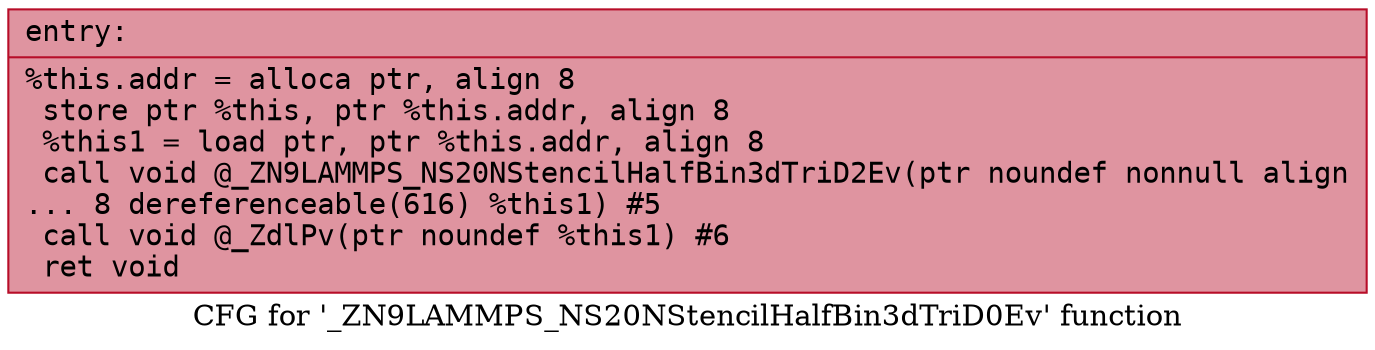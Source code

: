 digraph "CFG for '_ZN9LAMMPS_NS20NStencilHalfBin3dTriD0Ev' function" {
	label="CFG for '_ZN9LAMMPS_NS20NStencilHalfBin3dTriD0Ev' function";

	Node0x55e8bb316c20 [shape=record,color="#b70d28ff", style=filled, fillcolor="#b70d2870" fontname="Courier",label="{entry:\l|  %this.addr = alloca ptr, align 8\l  store ptr %this, ptr %this.addr, align 8\l  %this1 = load ptr, ptr %this.addr, align 8\l  call void @_ZN9LAMMPS_NS20NStencilHalfBin3dTriD2Ev(ptr noundef nonnull align\l... 8 dereferenceable(616) %this1) #5\l  call void @_ZdlPv(ptr noundef %this1) #6\l  ret void\l}"];
}
